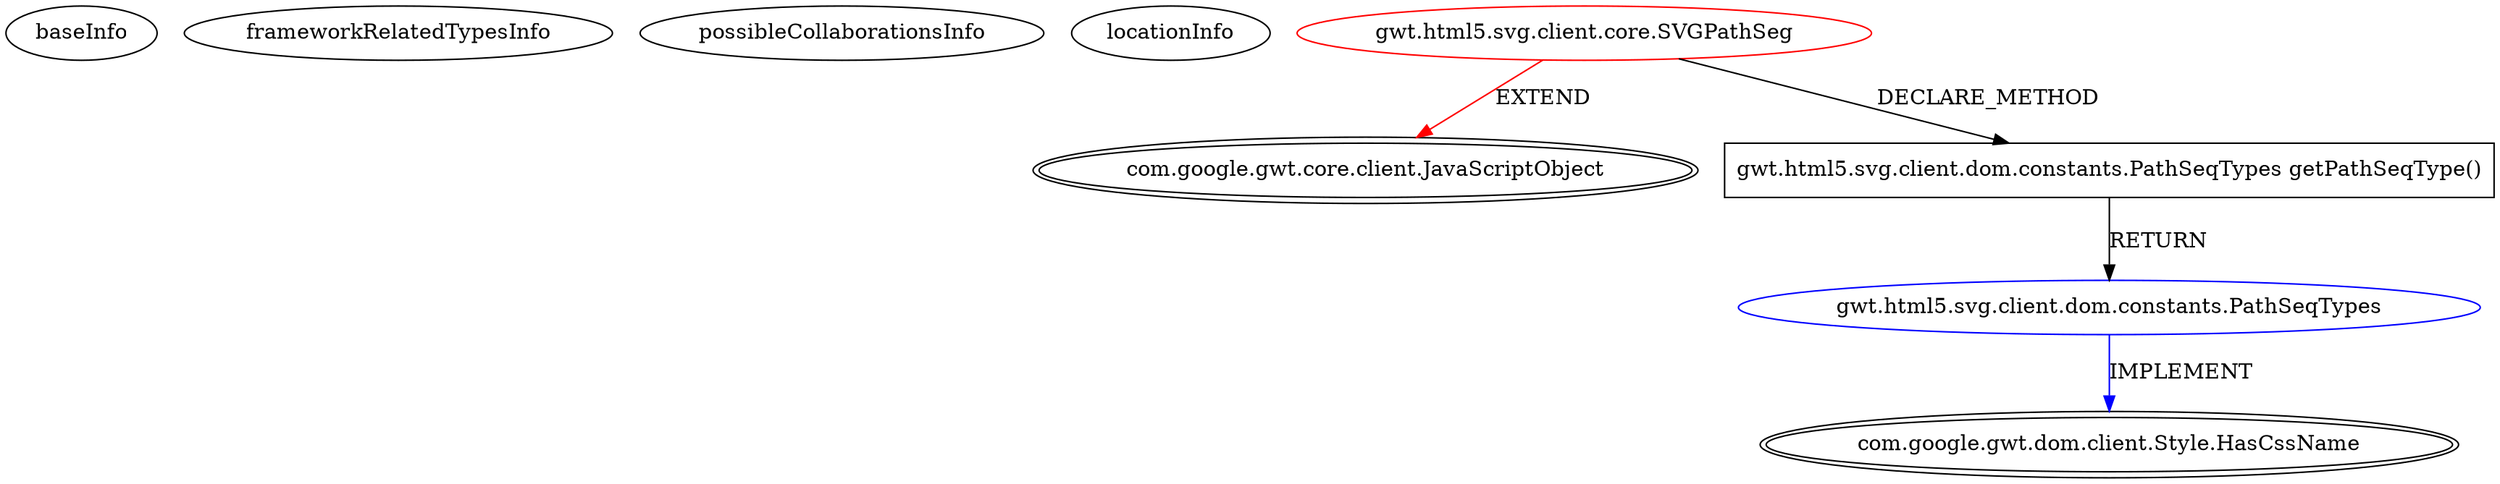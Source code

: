 digraph {
baseInfo[graphId=3794,category="extension_graph",isAnonymous=false,possibleRelation=true]
frameworkRelatedTypesInfo[0="com.google.gwt.core.client.JavaScriptObject"]
possibleCollaborationsInfo[0="3794~CLIENT_METHOD_DECLARATION-RETURN_TYPE-~com.google.gwt.core.client.JavaScriptObject ~com.google.gwt.dom.client.Style.HasCssName ~false~false"]
locationInfo[projectName="mguiral-GwtSvgLib",filePath="/mguiral-GwtSvgLib/GwtSvgLib-master/src/gwt/html5/svg/client/core/SVGPathSeg.java",contextSignature="SVGPathSeg",graphId="3794"]
0[label="gwt.html5.svg.client.core.SVGPathSeg",vertexType="ROOT_CLIENT_CLASS_DECLARATION",isFrameworkType=false,color=red]
1[label="com.google.gwt.core.client.JavaScriptObject",vertexType="FRAMEWORK_CLASS_TYPE",isFrameworkType=true,peripheries=2]
2[label="gwt.html5.svg.client.dom.constants.PathSeqTypes getPathSeqType()",vertexType="CLIENT_METHOD_DECLARATION",isFrameworkType=false,shape=box]
3[label="gwt.html5.svg.client.dom.constants.PathSeqTypes",vertexType="REFERENCE_CLIENT_CLASS_DECLARATION",isFrameworkType=false,color=blue]
4[label="com.google.gwt.dom.client.Style.HasCssName",vertexType="FRAMEWORK_INTERFACE_TYPE",isFrameworkType=true,peripheries=2]
0->1[label="EXTEND",color=red]
0->2[label="DECLARE_METHOD"]
3->4[label="IMPLEMENT",color=blue]
2->3[label="RETURN"]
}
